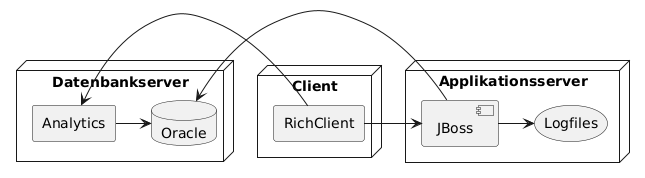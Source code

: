 @startuml

skinparam monochrome true
skinparam defaultFontName DejaVu Sans

node Datenbankserver {
    database Oracle
    rectangle Analytics
    Analytics -> Oracle
}

node Applikationsserver {
    component JBoss
    storage Logfiles
}

node Client {
    rectangle RichClient
}

RichClient -> JBoss
JBoss -> Oracle
JBoss -> Logfiles
RichClient -> Analytics

@enduml
